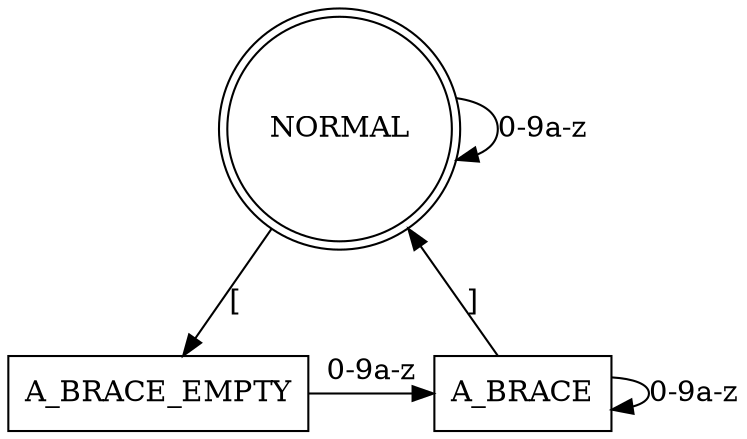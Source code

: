 digraph G {
  node [shape="box"];

  "NORMAL" -> "NORMAL" [ label="0-9a-z" ];
  "NORMAL" -> "A_BRACE_EMPTY" [ label="[" ];
  "A_BRACE_EMPTY" -> "A_BRACE" [ label="0-9a-z" ];
  "A_BRACE" -> "A_BRACE" [ label="0-9a-z" ];
  "A_BRACE" -> "NORMAL" [ label="]" ];
  
  "NORMAL" [shape=doublecircle];

  { rank=same A_BRACE_EMPTY A_BRACE }
}

